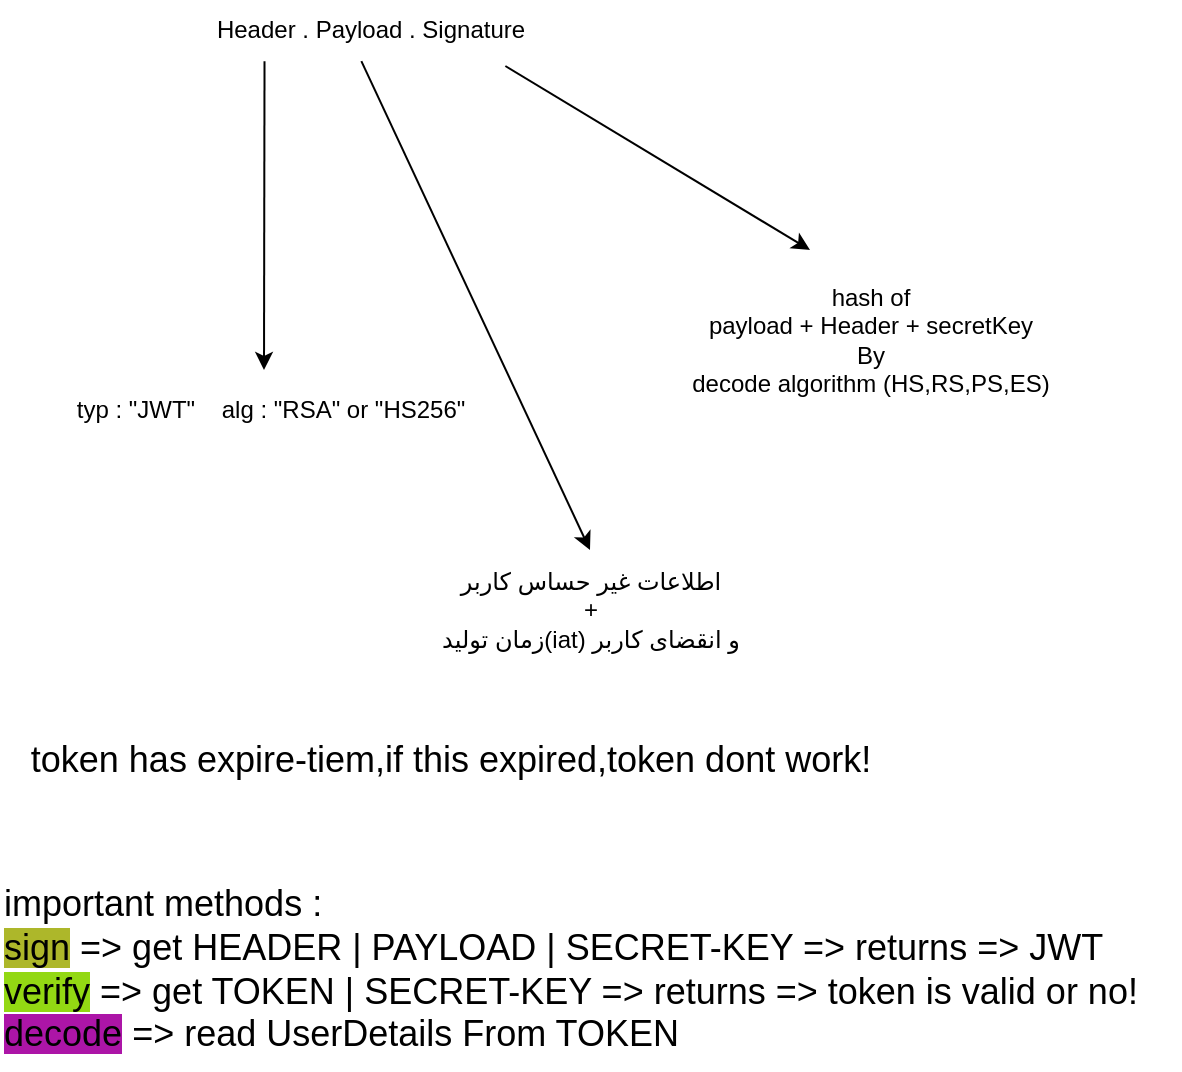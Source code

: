 <mxfile>
    <diagram id="OPvoH_Zkg3P2No53jjPI" name="Page-1">
        <mxGraphModel dx="1334" dy="611" grid="1" gridSize="10" guides="1" tooltips="1" connect="1" arrows="1" fold="1" page="1" pageScale="1" pageWidth="850" pageHeight="1100" math="0" shadow="0">
            <root>
                <mxCell id="0"/>
                <mxCell id="1" parent="0"/>
                <mxCell id="2" value="Header . Payload . Signature" style="text;html=1;align=center;verticalAlign=middle;resizable=0;points=[];autosize=1;strokeColor=none;fillColor=none;" parent="1" vertex="1">
                    <mxGeometry x="20" y="55" width="180" height="30" as="geometry"/>
                </mxCell>
                <mxCell id="3" value="" style="edgeStyle=none;orthogonalLoop=1;jettySize=auto;html=1;exitX=0.207;exitY=1.02;exitDx=0;exitDy=0;exitPerimeter=0;" parent="1" source="2" edge="1">
                    <mxGeometry width="100" relative="1" as="geometry">
                        <mxPoint x="10" y="120" as="sourcePoint"/>
                        <mxPoint x="57" y="240" as="targetPoint"/>
                        <Array as="points"/>
                    </mxGeometry>
                </mxCell>
                <mxCell id="4" value="typ : &quot;JWT&quot;&amp;nbsp; &amp;nbsp; alg : &quot;RSA&quot; or &quot;HS256&quot;" style="text;html=1;align=center;verticalAlign=middle;resizable=0;points=[];autosize=1;strokeColor=none;fillColor=none;" parent="1" vertex="1">
                    <mxGeometry x="-50" y="245" width="220" height="30" as="geometry"/>
                </mxCell>
                <mxCell id="5" value="" style="edgeStyle=none;orthogonalLoop=1;jettySize=auto;html=1;exitX=0.476;exitY=1.02;exitDx=0;exitDy=0;exitPerimeter=0;" parent="1" source="2" edge="1">
                    <mxGeometry width="100" relative="1" as="geometry">
                        <mxPoint x="67.26" y="95.6" as="sourcePoint"/>
                        <mxPoint x="220" y="330" as="targetPoint"/>
                        <Array as="points"/>
                    </mxGeometry>
                </mxCell>
                <mxCell id="6" value="اطلاعات غیر حساس کاربر&lt;br&gt;+&lt;br&gt;زمان تولید(iat) و انقضای کاربر" style="text;html=1;align=center;verticalAlign=middle;resizable=0;points=[];autosize=1;strokeColor=none;fillColor=none;" parent="1" vertex="1">
                    <mxGeometry x="145" y="330" width="150" height="60" as="geometry"/>
                </mxCell>
                <mxCell id="7" value="" style="edgeStyle=none;orthogonalLoop=1;jettySize=auto;html=1;exitX=0.876;exitY=1.1;exitDx=0;exitDy=0;exitPerimeter=0;" parent="1" source="2" edge="1">
                    <mxGeometry width="100" relative="1" as="geometry">
                        <mxPoint x="115.68" y="95.6" as="sourcePoint"/>
                        <mxPoint x="330" y="180" as="targetPoint"/>
                        <Array as="points"/>
                    </mxGeometry>
                </mxCell>
                <mxCell id="8" value="hash of&lt;br&gt;payload + Header + secretKey&lt;br&gt;By&lt;br&gt;decode algorithm (HS,RS,PS,ES)" style="text;html=1;align=center;verticalAlign=middle;resizable=0;points=[];autosize=1;strokeColor=none;fillColor=none;" parent="1" vertex="1">
                    <mxGeometry x="260" y="190" width="200" height="70" as="geometry"/>
                </mxCell>
                <mxCell id="9" value="&lt;font style=&quot;font-size: 18px;&quot;&gt;token has expire-tiem,if this expired,token dont work!&lt;/font&gt;" style="text;html=1;align=center;verticalAlign=middle;resizable=0;points=[];autosize=1;strokeColor=none;fillColor=none;" parent="1" vertex="1">
                    <mxGeometry x="-70" y="415" width="440" height="40" as="geometry"/>
                </mxCell>
                <mxCell id="10" value="important methods :&lt;br&gt;&lt;div style=&quot;&quot;&gt;&lt;span style=&quot;background-color: rgb(173, 183, 42);&quot;&gt;sign&lt;/span&gt;&lt;span style=&quot;background-color: initial;&quot;&gt; =&amp;gt; get HEADER | PAYLOAD | SECRET-KEY =&amp;gt; returns =&amp;gt; JWT&lt;/span&gt;&lt;/div&gt;&lt;div style=&quot;&quot;&gt;&lt;span style=&quot;background-color: rgb(147, 216, 19);&quot;&gt;verify&lt;/span&gt;&lt;span style=&quot;background-color: initial;&quot;&gt; =&amp;gt; get TOKEN | SECRET-KEY =&amp;gt; returns =&amp;gt; token is valid or no!&lt;/span&gt;&lt;/div&gt;&lt;div style=&quot;&quot;&gt;&lt;span style=&quot;background-color: rgb(172, 21, 167);&quot;&gt;decode&lt;/span&gt;&lt;span style=&quot;background-color: initial;&quot;&gt; =&amp;gt; read UserDetails From TOKEN&lt;/span&gt;&lt;/div&gt;" style="text;html=1;align=left;verticalAlign=middle;resizable=0;points=[];autosize=1;strokeColor=none;fillColor=none;fontSize=18;" parent="1" vertex="1">
                    <mxGeometry x="-75" y="490" width="590" height="100" as="geometry"/>
                </mxCell>
            </root>
        </mxGraphModel>
    </diagram>
</mxfile>